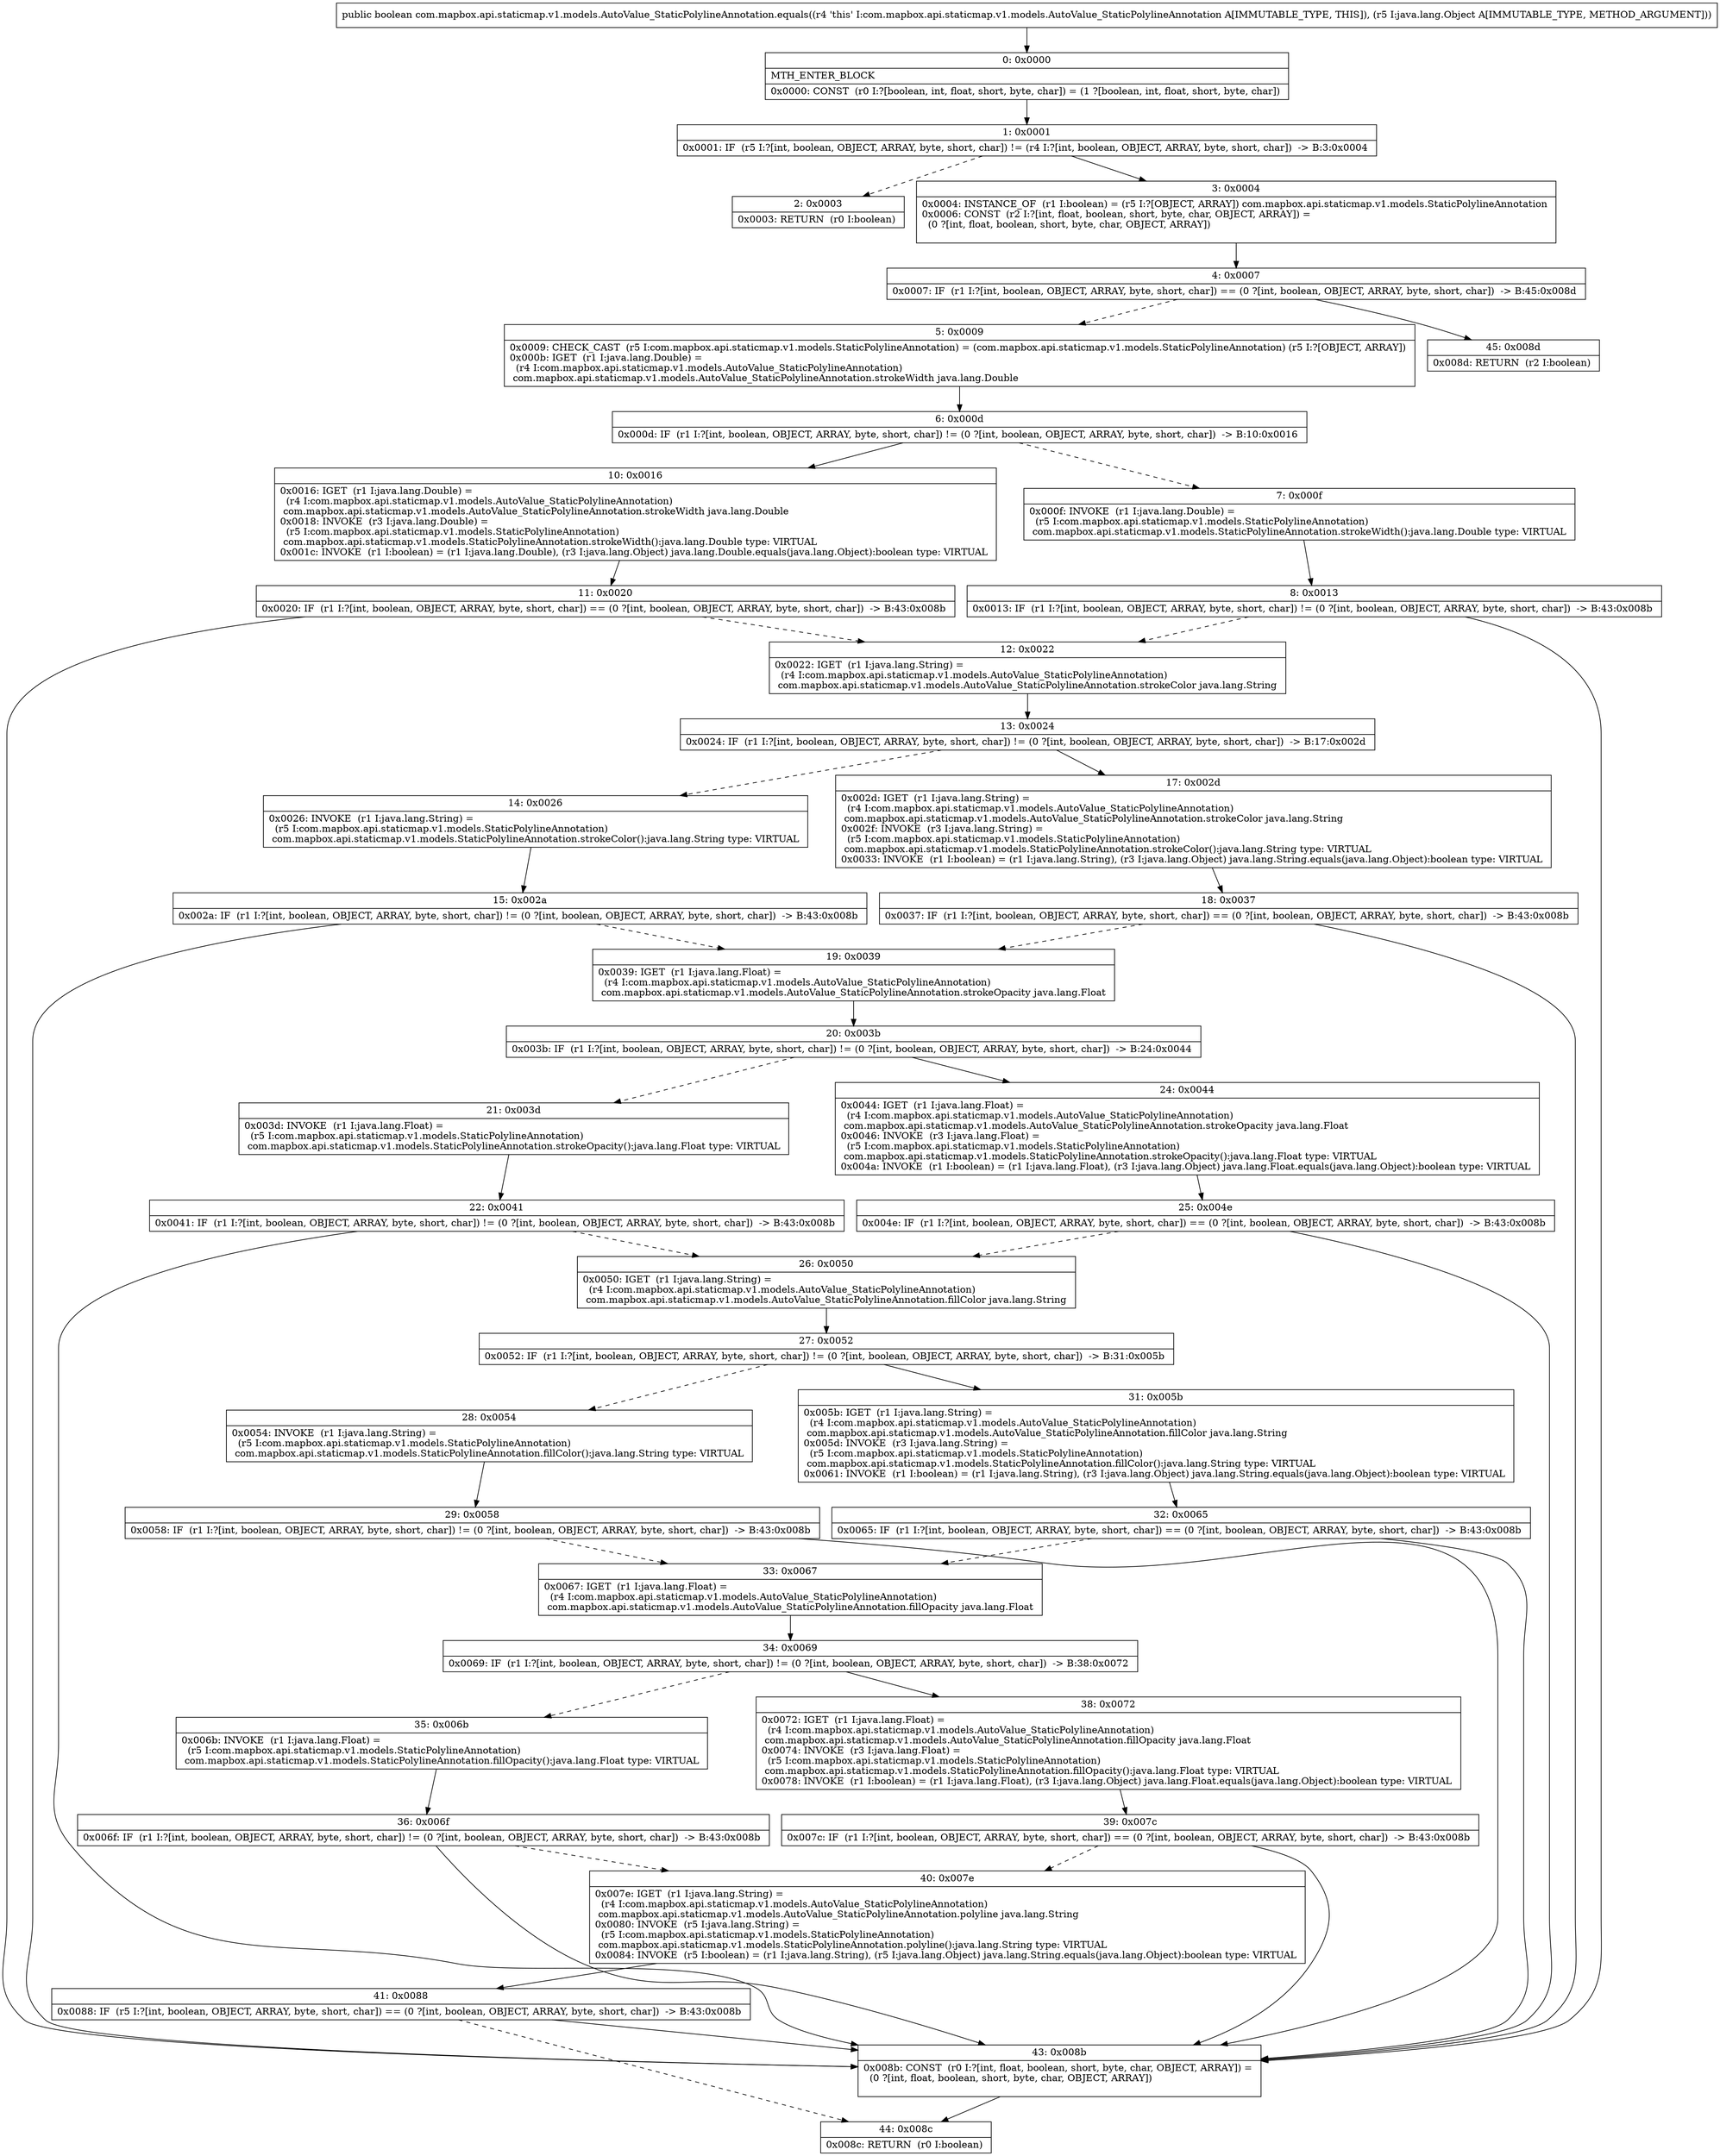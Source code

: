 digraph "CFG forcom.mapbox.api.staticmap.v1.models.AutoValue_StaticPolylineAnnotation.equals(Ljava\/lang\/Object;)Z" {
Node_0 [shape=record,label="{0\:\ 0x0000|MTH_ENTER_BLOCK\l|0x0000: CONST  (r0 I:?[boolean, int, float, short, byte, char]) = (1 ?[boolean, int, float, short, byte, char]) \l}"];
Node_1 [shape=record,label="{1\:\ 0x0001|0x0001: IF  (r5 I:?[int, boolean, OBJECT, ARRAY, byte, short, char]) != (r4 I:?[int, boolean, OBJECT, ARRAY, byte, short, char])  \-\> B:3:0x0004 \l}"];
Node_2 [shape=record,label="{2\:\ 0x0003|0x0003: RETURN  (r0 I:boolean) \l}"];
Node_3 [shape=record,label="{3\:\ 0x0004|0x0004: INSTANCE_OF  (r1 I:boolean) = (r5 I:?[OBJECT, ARRAY]) com.mapbox.api.staticmap.v1.models.StaticPolylineAnnotation \l0x0006: CONST  (r2 I:?[int, float, boolean, short, byte, char, OBJECT, ARRAY]) = \l  (0 ?[int, float, boolean, short, byte, char, OBJECT, ARRAY])\l \l}"];
Node_4 [shape=record,label="{4\:\ 0x0007|0x0007: IF  (r1 I:?[int, boolean, OBJECT, ARRAY, byte, short, char]) == (0 ?[int, boolean, OBJECT, ARRAY, byte, short, char])  \-\> B:45:0x008d \l}"];
Node_5 [shape=record,label="{5\:\ 0x0009|0x0009: CHECK_CAST  (r5 I:com.mapbox.api.staticmap.v1.models.StaticPolylineAnnotation) = (com.mapbox.api.staticmap.v1.models.StaticPolylineAnnotation) (r5 I:?[OBJECT, ARRAY]) \l0x000b: IGET  (r1 I:java.lang.Double) = \l  (r4 I:com.mapbox.api.staticmap.v1.models.AutoValue_StaticPolylineAnnotation)\l com.mapbox.api.staticmap.v1.models.AutoValue_StaticPolylineAnnotation.strokeWidth java.lang.Double \l}"];
Node_6 [shape=record,label="{6\:\ 0x000d|0x000d: IF  (r1 I:?[int, boolean, OBJECT, ARRAY, byte, short, char]) != (0 ?[int, boolean, OBJECT, ARRAY, byte, short, char])  \-\> B:10:0x0016 \l}"];
Node_7 [shape=record,label="{7\:\ 0x000f|0x000f: INVOKE  (r1 I:java.lang.Double) = \l  (r5 I:com.mapbox.api.staticmap.v1.models.StaticPolylineAnnotation)\l com.mapbox.api.staticmap.v1.models.StaticPolylineAnnotation.strokeWidth():java.lang.Double type: VIRTUAL \l}"];
Node_8 [shape=record,label="{8\:\ 0x0013|0x0013: IF  (r1 I:?[int, boolean, OBJECT, ARRAY, byte, short, char]) != (0 ?[int, boolean, OBJECT, ARRAY, byte, short, char])  \-\> B:43:0x008b \l}"];
Node_10 [shape=record,label="{10\:\ 0x0016|0x0016: IGET  (r1 I:java.lang.Double) = \l  (r4 I:com.mapbox.api.staticmap.v1.models.AutoValue_StaticPolylineAnnotation)\l com.mapbox.api.staticmap.v1.models.AutoValue_StaticPolylineAnnotation.strokeWidth java.lang.Double \l0x0018: INVOKE  (r3 I:java.lang.Double) = \l  (r5 I:com.mapbox.api.staticmap.v1.models.StaticPolylineAnnotation)\l com.mapbox.api.staticmap.v1.models.StaticPolylineAnnotation.strokeWidth():java.lang.Double type: VIRTUAL \l0x001c: INVOKE  (r1 I:boolean) = (r1 I:java.lang.Double), (r3 I:java.lang.Object) java.lang.Double.equals(java.lang.Object):boolean type: VIRTUAL \l}"];
Node_11 [shape=record,label="{11\:\ 0x0020|0x0020: IF  (r1 I:?[int, boolean, OBJECT, ARRAY, byte, short, char]) == (0 ?[int, boolean, OBJECT, ARRAY, byte, short, char])  \-\> B:43:0x008b \l}"];
Node_12 [shape=record,label="{12\:\ 0x0022|0x0022: IGET  (r1 I:java.lang.String) = \l  (r4 I:com.mapbox.api.staticmap.v1.models.AutoValue_StaticPolylineAnnotation)\l com.mapbox.api.staticmap.v1.models.AutoValue_StaticPolylineAnnotation.strokeColor java.lang.String \l}"];
Node_13 [shape=record,label="{13\:\ 0x0024|0x0024: IF  (r1 I:?[int, boolean, OBJECT, ARRAY, byte, short, char]) != (0 ?[int, boolean, OBJECT, ARRAY, byte, short, char])  \-\> B:17:0x002d \l}"];
Node_14 [shape=record,label="{14\:\ 0x0026|0x0026: INVOKE  (r1 I:java.lang.String) = \l  (r5 I:com.mapbox.api.staticmap.v1.models.StaticPolylineAnnotation)\l com.mapbox.api.staticmap.v1.models.StaticPolylineAnnotation.strokeColor():java.lang.String type: VIRTUAL \l}"];
Node_15 [shape=record,label="{15\:\ 0x002a|0x002a: IF  (r1 I:?[int, boolean, OBJECT, ARRAY, byte, short, char]) != (0 ?[int, boolean, OBJECT, ARRAY, byte, short, char])  \-\> B:43:0x008b \l}"];
Node_17 [shape=record,label="{17\:\ 0x002d|0x002d: IGET  (r1 I:java.lang.String) = \l  (r4 I:com.mapbox.api.staticmap.v1.models.AutoValue_StaticPolylineAnnotation)\l com.mapbox.api.staticmap.v1.models.AutoValue_StaticPolylineAnnotation.strokeColor java.lang.String \l0x002f: INVOKE  (r3 I:java.lang.String) = \l  (r5 I:com.mapbox.api.staticmap.v1.models.StaticPolylineAnnotation)\l com.mapbox.api.staticmap.v1.models.StaticPolylineAnnotation.strokeColor():java.lang.String type: VIRTUAL \l0x0033: INVOKE  (r1 I:boolean) = (r1 I:java.lang.String), (r3 I:java.lang.Object) java.lang.String.equals(java.lang.Object):boolean type: VIRTUAL \l}"];
Node_18 [shape=record,label="{18\:\ 0x0037|0x0037: IF  (r1 I:?[int, boolean, OBJECT, ARRAY, byte, short, char]) == (0 ?[int, boolean, OBJECT, ARRAY, byte, short, char])  \-\> B:43:0x008b \l}"];
Node_19 [shape=record,label="{19\:\ 0x0039|0x0039: IGET  (r1 I:java.lang.Float) = \l  (r4 I:com.mapbox.api.staticmap.v1.models.AutoValue_StaticPolylineAnnotation)\l com.mapbox.api.staticmap.v1.models.AutoValue_StaticPolylineAnnotation.strokeOpacity java.lang.Float \l}"];
Node_20 [shape=record,label="{20\:\ 0x003b|0x003b: IF  (r1 I:?[int, boolean, OBJECT, ARRAY, byte, short, char]) != (0 ?[int, boolean, OBJECT, ARRAY, byte, short, char])  \-\> B:24:0x0044 \l}"];
Node_21 [shape=record,label="{21\:\ 0x003d|0x003d: INVOKE  (r1 I:java.lang.Float) = \l  (r5 I:com.mapbox.api.staticmap.v1.models.StaticPolylineAnnotation)\l com.mapbox.api.staticmap.v1.models.StaticPolylineAnnotation.strokeOpacity():java.lang.Float type: VIRTUAL \l}"];
Node_22 [shape=record,label="{22\:\ 0x0041|0x0041: IF  (r1 I:?[int, boolean, OBJECT, ARRAY, byte, short, char]) != (0 ?[int, boolean, OBJECT, ARRAY, byte, short, char])  \-\> B:43:0x008b \l}"];
Node_24 [shape=record,label="{24\:\ 0x0044|0x0044: IGET  (r1 I:java.lang.Float) = \l  (r4 I:com.mapbox.api.staticmap.v1.models.AutoValue_StaticPolylineAnnotation)\l com.mapbox.api.staticmap.v1.models.AutoValue_StaticPolylineAnnotation.strokeOpacity java.lang.Float \l0x0046: INVOKE  (r3 I:java.lang.Float) = \l  (r5 I:com.mapbox.api.staticmap.v1.models.StaticPolylineAnnotation)\l com.mapbox.api.staticmap.v1.models.StaticPolylineAnnotation.strokeOpacity():java.lang.Float type: VIRTUAL \l0x004a: INVOKE  (r1 I:boolean) = (r1 I:java.lang.Float), (r3 I:java.lang.Object) java.lang.Float.equals(java.lang.Object):boolean type: VIRTUAL \l}"];
Node_25 [shape=record,label="{25\:\ 0x004e|0x004e: IF  (r1 I:?[int, boolean, OBJECT, ARRAY, byte, short, char]) == (0 ?[int, boolean, OBJECT, ARRAY, byte, short, char])  \-\> B:43:0x008b \l}"];
Node_26 [shape=record,label="{26\:\ 0x0050|0x0050: IGET  (r1 I:java.lang.String) = \l  (r4 I:com.mapbox.api.staticmap.v1.models.AutoValue_StaticPolylineAnnotation)\l com.mapbox.api.staticmap.v1.models.AutoValue_StaticPolylineAnnotation.fillColor java.lang.String \l}"];
Node_27 [shape=record,label="{27\:\ 0x0052|0x0052: IF  (r1 I:?[int, boolean, OBJECT, ARRAY, byte, short, char]) != (0 ?[int, boolean, OBJECT, ARRAY, byte, short, char])  \-\> B:31:0x005b \l}"];
Node_28 [shape=record,label="{28\:\ 0x0054|0x0054: INVOKE  (r1 I:java.lang.String) = \l  (r5 I:com.mapbox.api.staticmap.v1.models.StaticPolylineAnnotation)\l com.mapbox.api.staticmap.v1.models.StaticPolylineAnnotation.fillColor():java.lang.String type: VIRTUAL \l}"];
Node_29 [shape=record,label="{29\:\ 0x0058|0x0058: IF  (r1 I:?[int, boolean, OBJECT, ARRAY, byte, short, char]) != (0 ?[int, boolean, OBJECT, ARRAY, byte, short, char])  \-\> B:43:0x008b \l}"];
Node_31 [shape=record,label="{31\:\ 0x005b|0x005b: IGET  (r1 I:java.lang.String) = \l  (r4 I:com.mapbox.api.staticmap.v1.models.AutoValue_StaticPolylineAnnotation)\l com.mapbox.api.staticmap.v1.models.AutoValue_StaticPolylineAnnotation.fillColor java.lang.String \l0x005d: INVOKE  (r3 I:java.lang.String) = \l  (r5 I:com.mapbox.api.staticmap.v1.models.StaticPolylineAnnotation)\l com.mapbox.api.staticmap.v1.models.StaticPolylineAnnotation.fillColor():java.lang.String type: VIRTUAL \l0x0061: INVOKE  (r1 I:boolean) = (r1 I:java.lang.String), (r3 I:java.lang.Object) java.lang.String.equals(java.lang.Object):boolean type: VIRTUAL \l}"];
Node_32 [shape=record,label="{32\:\ 0x0065|0x0065: IF  (r1 I:?[int, boolean, OBJECT, ARRAY, byte, short, char]) == (0 ?[int, boolean, OBJECT, ARRAY, byte, short, char])  \-\> B:43:0x008b \l}"];
Node_33 [shape=record,label="{33\:\ 0x0067|0x0067: IGET  (r1 I:java.lang.Float) = \l  (r4 I:com.mapbox.api.staticmap.v1.models.AutoValue_StaticPolylineAnnotation)\l com.mapbox.api.staticmap.v1.models.AutoValue_StaticPolylineAnnotation.fillOpacity java.lang.Float \l}"];
Node_34 [shape=record,label="{34\:\ 0x0069|0x0069: IF  (r1 I:?[int, boolean, OBJECT, ARRAY, byte, short, char]) != (0 ?[int, boolean, OBJECT, ARRAY, byte, short, char])  \-\> B:38:0x0072 \l}"];
Node_35 [shape=record,label="{35\:\ 0x006b|0x006b: INVOKE  (r1 I:java.lang.Float) = \l  (r5 I:com.mapbox.api.staticmap.v1.models.StaticPolylineAnnotation)\l com.mapbox.api.staticmap.v1.models.StaticPolylineAnnotation.fillOpacity():java.lang.Float type: VIRTUAL \l}"];
Node_36 [shape=record,label="{36\:\ 0x006f|0x006f: IF  (r1 I:?[int, boolean, OBJECT, ARRAY, byte, short, char]) != (0 ?[int, boolean, OBJECT, ARRAY, byte, short, char])  \-\> B:43:0x008b \l}"];
Node_38 [shape=record,label="{38\:\ 0x0072|0x0072: IGET  (r1 I:java.lang.Float) = \l  (r4 I:com.mapbox.api.staticmap.v1.models.AutoValue_StaticPolylineAnnotation)\l com.mapbox.api.staticmap.v1.models.AutoValue_StaticPolylineAnnotation.fillOpacity java.lang.Float \l0x0074: INVOKE  (r3 I:java.lang.Float) = \l  (r5 I:com.mapbox.api.staticmap.v1.models.StaticPolylineAnnotation)\l com.mapbox.api.staticmap.v1.models.StaticPolylineAnnotation.fillOpacity():java.lang.Float type: VIRTUAL \l0x0078: INVOKE  (r1 I:boolean) = (r1 I:java.lang.Float), (r3 I:java.lang.Object) java.lang.Float.equals(java.lang.Object):boolean type: VIRTUAL \l}"];
Node_39 [shape=record,label="{39\:\ 0x007c|0x007c: IF  (r1 I:?[int, boolean, OBJECT, ARRAY, byte, short, char]) == (0 ?[int, boolean, OBJECT, ARRAY, byte, short, char])  \-\> B:43:0x008b \l}"];
Node_40 [shape=record,label="{40\:\ 0x007e|0x007e: IGET  (r1 I:java.lang.String) = \l  (r4 I:com.mapbox.api.staticmap.v1.models.AutoValue_StaticPolylineAnnotation)\l com.mapbox.api.staticmap.v1.models.AutoValue_StaticPolylineAnnotation.polyline java.lang.String \l0x0080: INVOKE  (r5 I:java.lang.String) = \l  (r5 I:com.mapbox.api.staticmap.v1.models.StaticPolylineAnnotation)\l com.mapbox.api.staticmap.v1.models.StaticPolylineAnnotation.polyline():java.lang.String type: VIRTUAL \l0x0084: INVOKE  (r5 I:boolean) = (r1 I:java.lang.String), (r5 I:java.lang.Object) java.lang.String.equals(java.lang.Object):boolean type: VIRTUAL \l}"];
Node_41 [shape=record,label="{41\:\ 0x0088|0x0088: IF  (r5 I:?[int, boolean, OBJECT, ARRAY, byte, short, char]) == (0 ?[int, boolean, OBJECT, ARRAY, byte, short, char])  \-\> B:43:0x008b \l}"];
Node_43 [shape=record,label="{43\:\ 0x008b|0x008b: CONST  (r0 I:?[int, float, boolean, short, byte, char, OBJECT, ARRAY]) = \l  (0 ?[int, float, boolean, short, byte, char, OBJECT, ARRAY])\l \l}"];
Node_44 [shape=record,label="{44\:\ 0x008c|0x008c: RETURN  (r0 I:boolean) \l}"];
Node_45 [shape=record,label="{45\:\ 0x008d|0x008d: RETURN  (r2 I:boolean) \l}"];
MethodNode[shape=record,label="{public boolean com.mapbox.api.staticmap.v1.models.AutoValue_StaticPolylineAnnotation.equals((r4 'this' I:com.mapbox.api.staticmap.v1.models.AutoValue_StaticPolylineAnnotation A[IMMUTABLE_TYPE, THIS]), (r5 I:java.lang.Object A[IMMUTABLE_TYPE, METHOD_ARGUMENT])) }"];
MethodNode -> Node_0;
Node_0 -> Node_1;
Node_1 -> Node_2[style=dashed];
Node_1 -> Node_3;
Node_3 -> Node_4;
Node_4 -> Node_5[style=dashed];
Node_4 -> Node_45;
Node_5 -> Node_6;
Node_6 -> Node_7[style=dashed];
Node_6 -> Node_10;
Node_7 -> Node_8;
Node_8 -> Node_43;
Node_8 -> Node_12[style=dashed];
Node_10 -> Node_11;
Node_11 -> Node_12[style=dashed];
Node_11 -> Node_43;
Node_12 -> Node_13;
Node_13 -> Node_14[style=dashed];
Node_13 -> Node_17;
Node_14 -> Node_15;
Node_15 -> Node_43;
Node_15 -> Node_19[style=dashed];
Node_17 -> Node_18;
Node_18 -> Node_19[style=dashed];
Node_18 -> Node_43;
Node_19 -> Node_20;
Node_20 -> Node_21[style=dashed];
Node_20 -> Node_24;
Node_21 -> Node_22;
Node_22 -> Node_43;
Node_22 -> Node_26[style=dashed];
Node_24 -> Node_25;
Node_25 -> Node_26[style=dashed];
Node_25 -> Node_43;
Node_26 -> Node_27;
Node_27 -> Node_28[style=dashed];
Node_27 -> Node_31;
Node_28 -> Node_29;
Node_29 -> Node_43;
Node_29 -> Node_33[style=dashed];
Node_31 -> Node_32;
Node_32 -> Node_33[style=dashed];
Node_32 -> Node_43;
Node_33 -> Node_34;
Node_34 -> Node_35[style=dashed];
Node_34 -> Node_38;
Node_35 -> Node_36;
Node_36 -> Node_43;
Node_36 -> Node_40[style=dashed];
Node_38 -> Node_39;
Node_39 -> Node_40[style=dashed];
Node_39 -> Node_43;
Node_40 -> Node_41;
Node_41 -> Node_43;
Node_41 -> Node_44[style=dashed];
Node_43 -> Node_44;
}

